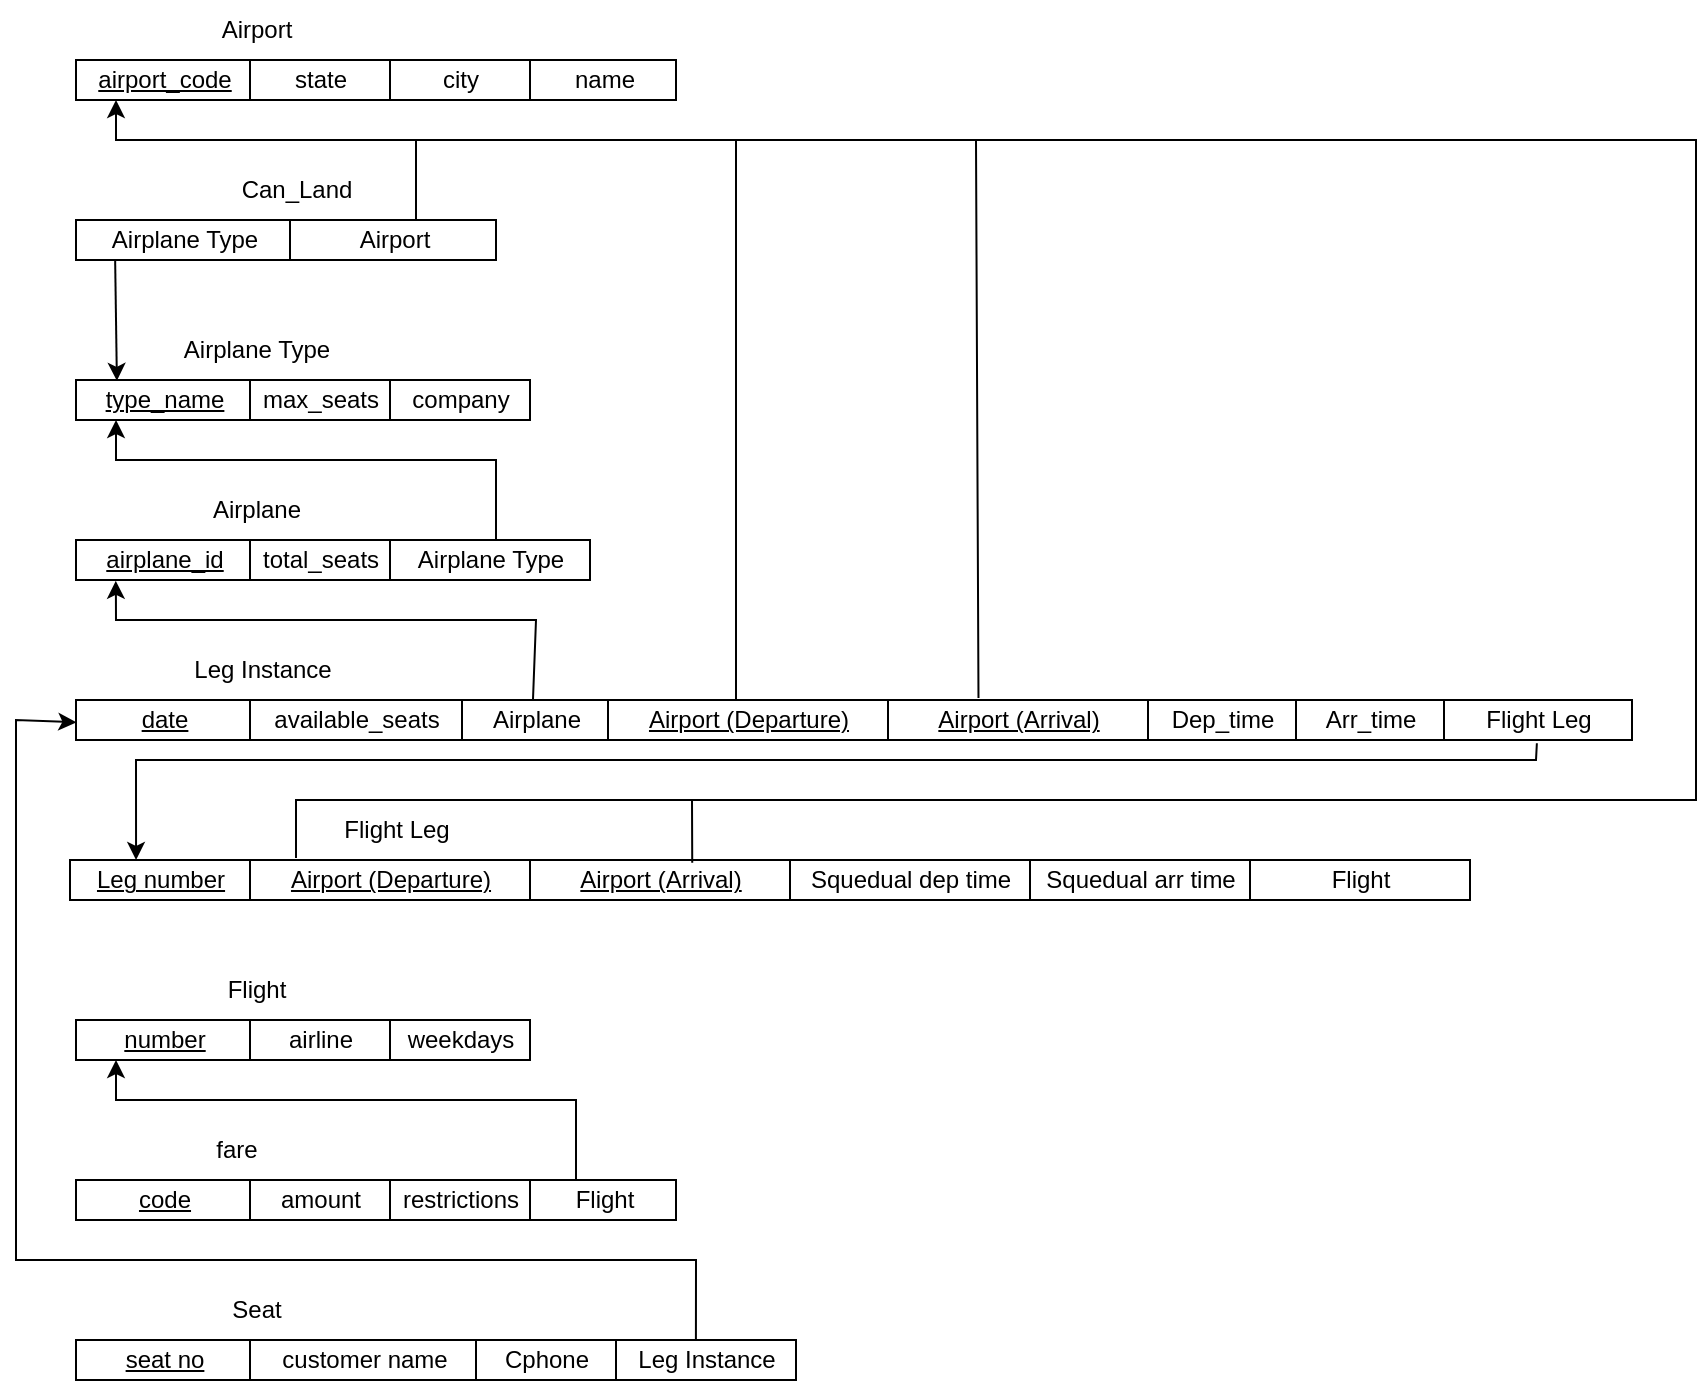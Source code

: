 <mxfile version="21.0.6" type="device"><diagram name="Page-1" id="fc2ac565-0d4e-3f0d-88b0-a54af1634ed7"><mxGraphModel dx="653" dy="724" grid="1" gridSize="10" guides="1" tooltips="1" connect="0" arrows="1" fold="1" page="1" pageScale="1.5" pageWidth="1169" pageHeight="827" background="none" math="0" shadow="0"><root><mxCell id="0" style=";html=1;"/><mxCell id="1" style=";html=1;" parent="0"/><mxCell id="4" value="&lt;u&gt;airport_code&lt;/u&gt;" style="strokeWidth=1;fontStyle=0;html=1;" parent="1" vertex="1"><mxGeometry x="150" y="80" width="87" height="20" as="geometry"/></mxCell><mxCell id="67c90442a009f359-278" value="state" style="strokeWidth=1;fontStyle=0;html=1;" parent="1" vertex="1"><mxGeometry x="237" y="80" width="70" height="20" as="geometry"/></mxCell><mxCell id="67c90442a009f359-279" value="city" style="strokeWidth=1;fontStyle=0;html=1;" parent="1" vertex="1"><mxGeometry x="307" y="80" width="70" height="20" as="geometry"/></mxCell><mxCell id="67c90442a009f359-280" value="name" style="strokeWidth=1;fontStyle=0;html=1;" parent="1" vertex="1"><mxGeometry x="377" y="80" width="73" height="20" as="geometry"/></mxCell><mxCell id="A1rFwDGuA3OKbn6uMzkP-100" value="Airport" style="text;html=1;align=center;verticalAlign=middle;resizable=0;points=[];autosize=1;strokeColor=none;fillColor=none;" parent="1" vertex="1"><mxGeometry x="210" y="50" width="60" height="30" as="geometry"/></mxCell><mxCell id="A1rFwDGuA3OKbn6uMzkP-101" value="Airplane Type" style="strokeWidth=1;fontStyle=0;html=1;" parent="1" vertex="1"><mxGeometry x="150" y="160" width="107" height="20" as="geometry"/></mxCell><mxCell id="A1rFwDGuA3OKbn6uMzkP-102" value="Airport" style="strokeWidth=1;fontStyle=0;html=1;" parent="1" vertex="1"><mxGeometry x="257" y="160" width="103" height="20" as="geometry"/></mxCell><mxCell id="A1rFwDGuA3OKbn6uMzkP-105" value="Can_Land" style="text;html=1;align=center;verticalAlign=middle;resizable=0;points=[];autosize=1;strokeColor=none;fillColor=none;" parent="1" vertex="1"><mxGeometry x="220" y="130" width="80" height="30" as="geometry"/></mxCell><mxCell id="A1rFwDGuA3OKbn6uMzkP-106" value="&lt;u&gt;type_name&lt;/u&gt;" style="strokeWidth=1;fontStyle=0;html=1;" parent="1" vertex="1"><mxGeometry x="150" y="240" width="87" height="20" as="geometry"/></mxCell><mxCell id="A1rFwDGuA3OKbn6uMzkP-107" value="max_seats" style="strokeWidth=1;fontStyle=0;html=1;" parent="1" vertex="1"><mxGeometry x="237" y="240" width="70" height="20" as="geometry"/></mxCell><mxCell id="A1rFwDGuA3OKbn6uMzkP-108" value="company" style="strokeWidth=1;fontStyle=0;html=1;" parent="1" vertex="1"><mxGeometry x="307" y="240" width="70" height="20" as="geometry"/></mxCell><mxCell id="A1rFwDGuA3OKbn6uMzkP-110" value="Airplane Type" style="text;html=1;align=center;verticalAlign=middle;resizable=0;points=[];autosize=1;strokeColor=none;fillColor=none;" parent="1" vertex="1"><mxGeometry x="190" y="210" width="100" height="30" as="geometry"/></mxCell><mxCell id="A1rFwDGuA3OKbn6uMzkP-111" value="&lt;u&gt;airplane_id&lt;/u&gt;" style="strokeWidth=1;fontStyle=0;html=1;" parent="1" vertex="1"><mxGeometry x="150" y="320" width="87" height="20" as="geometry"/></mxCell><mxCell id="A1rFwDGuA3OKbn6uMzkP-112" value="total_seats" style="strokeWidth=1;fontStyle=0;html=1;" parent="1" vertex="1"><mxGeometry x="237" y="320" width="70" height="20" as="geometry"/></mxCell><mxCell id="A1rFwDGuA3OKbn6uMzkP-113" value="Airplane Type" style="strokeWidth=1;fontStyle=0;html=1;" parent="1" vertex="1"><mxGeometry x="307" y="320" width="100" height="20" as="geometry"/></mxCell><mxCell id="A1rFwDGuA3OKbn6uMzkP-114" value="Airplane" style="text;html=1;align=center;verticalAlign=middle;resizable=0;points=[];autosize=1;strokeColor=none;fillColor=none;" parent="1" vertex="1"><mxGeometry x="205" y="290" width="70" height="30" as="geometry"/></mxCell><mxCell id="A1rFwDGuA3OKbn6uMzkP-116" value="&lt;u&gt;Airport (Departure)&lt;/u&gt;" style="strokeWidth=1;fontStyle=0;html=1;" parent="1" vertex="1"><mxGeometry x="237" y="480" width="140" height="20" as="geometry"/></mxCell><mxCell id="A1rFwDGuA3OKbn6uMzkP-118" value="Squedual arr time" style="strokeWidth=1;fontStyle=0;html=1;" parent="1" vertex="1"><mxGeometry x="627" y="480" width="110" height="20" as="geometry"/></mxCell><mxCell id="A1rFwDGuA3OKbn6uMzkP-120" value="Flight Leg" style="text;html=1;align=center;verticalAlign=middle;resizable=0;points=[];autosize=1;strokeColor=none;fillColor=none;" parent="1" vertex="1"><mxGeometry x="270" y="450" width="80" height="30" as="geometry"/></mxCell><mxCell id="A1rFwDGuA3OKbn6uMzkP-121" value="&lt;u&gt;Airport (Arrival)&lt;/u&gt;" style="strokeWidth=1;fontStyle=0;html=1;" parent="1" vertex="1"><mxGeometry x="377" y="480" width="130" height="20" as="geometry"/></mxCell><mxCell id="A1rFwDGuA3OKbn6uMzkP-122" value="Squedual dep time" style="strokeWidth=1;fontStyle=0;html=1;" parent="1" vertex="1"><mxGeometry x="507" y="480" width="120" height="20" as="geometry"/></mxCell><mxCell id="A1rFwDGuA3OKbn6uMzkP-123" value="&lt;u&gt;Leg number&lt;/u&gt;" style="strokeWidth=1;fontStyle=0;html=1;" parent="1" vertex="1"><mxGeometry x="147" y="480" width="90" height="20" as="geometry"/></mxCell><mxCell id="A1rFwDGuA3OKbn6uMzkP-124" value="Flight" style="strokeWidth=1;fontStyle=0;html=1;" parent="1" vertex="1"><mxGeometry x="737" y="480" width="110" height="20" as="geometry"/></mxCell><mxCell id="A1rFwDGuA3OKbn6uMzkP-125" value="&lt;u&gt;number&lt;/u&gt;" style="strokeWidth=1;fontStyle=0;html=1;" parent="1" vertex="1"><mxGeometry x="150" y="560" width="87" height="20" as="geometry"/></mxCell><mxCell id="A1rFwDGuA3OKbn6uMzkP-126" value="airline" style="strokeWidth=1;fontStyle=0;html=1;" parent="1" vertex="1"><mxGeometry x="237" y="560" width="70" height="20" as="geometry"/></mxCell><mxCell id="A1rFwDGuA3OKbn6uMzkP-127" value="weekdays" style="strokeWidth=1;fontStyle=0;html=1;" parent="1" vertex="1"><mxGeometry x="307" y="560" width="70" height="20" as="geometry"/></mxCell><mxCell id="A1rFwDGuA3OKbn6uMzkP-129" value="Flight" style="text;html=1;align=center;verticalAlign=middle;resizable=0;points=[];autosize=1;strokeColor=none;fillColor=none;" parent="1" vertex="1"><mxGeometry x="215" y="530" width="50" height="30" as="geometry"/></mxCell><mxCell id="A1rFwDGuA3OKbn6uMzkP-131" value="&lt;u&gt;code&lt;/u&gt;" style="strokeWidth=1;fontStyle=0;html=1;" parent="1" vertex="1"><mxGeometry x="150" y="640" width="87" height="20" as="geometry"/></mxCell><mxCell id="A1rFwDGuA3OKbn6uMzkP-132" value="amount" style="strokeWidth=1;fontStyle=0;html=1;" parent="1" vertex="1"><mxGeometry x="237" y="640" width="70" height="20" as="geometry"/></mxCell><mxCell id="A1rFwDGuA3OKbn6uMzkP-133" value="restrictions" style="strokeWidth=1;fontStyle=0;html=1;" parent="1" vertex="1"><mxGeometry x="307" y="640" width="70" height="20" as="geometry"/></mxCell><mxCell id="A1rFwDGuA3OKbn6uMzkP-134" value="Flight" style="strokeWidth=1;fontStyle=0;html=1;" parent="1" vertex="1"><mxGeometry x="377" y="640" width="73" height="20" as="geometry"/></mxCell><mxCell id="A1rFwDGuA3OKbn6uMzkP-135" value="fare" style="text;html=1;align=center;verticalAlign=middle;resizable=0;points=[];autosize=1;strokeColor=none;fillColor=none;" parent="1" vertex="1"><mxGeometry x="210" y="610" width="40" height="30" as="geometry"/></mxCell><mxCell id="A1rFwDGuA3OKbn6uMzkP-136" value="" style="endArrow=classic;html=1;rounded=0;" parent="1" edge="1"><mxGeometry width="50" height="50" relative="1" as="geometry"><mxPoint x="400" y="640" as="sourcePoint"/><mxPoint x="170" y="580" as="targetPoint"/><Array as="points"><mxPoint x="400" y="600"/><mxPoint x="170" y="600"/></Array></mxGeometry></mxCell><mxCell id="A1rFwDGuA3OKbn6uMzkP-137" value="&lt;u&gt;date&lt;/u&gt;" style="strokeWidth=1;fontStyle=0;html=1;" parent="1" vertex="1"><mxGeometry x="150" y="400" width="87" height="20" as="geometry"/></mxCell><mxCell id="A1rFwDGuA3OKbn6uMzkP-138" value="available_seats" style="strokeWidth=1;fontStyle=0;html=1;" parent="1" vertex="1"><mxGeometry x="237" y="400" width="106" height="20" as="geometry"/></mxCell><mxCell id="A1rFwDGuA3OKbn6uMzkP-140" value="Airplane" style="strokeWidth=1;fontStyle=0;html=1;" parent="1" vertex="1"><mxGeometry x="343" y="400" width="73" height="20" as="geometry"/></mxCell><mxCell id="A1rFwDGuA3OKbn6uMzkP-141" value="Leg Instance" style="text;html=1;align=center;verticalAlign=middle;resizable=0;points=[];autosize=1;strokeColor=none;fillColor=none;" parent="1" vertex="1"><mxGeometry x="198" y="370" width="90" height="30" as="geometry"/></mxCell><mxCell id="A1rFwDGuA3OKbn6uMzkP-143" value="&lt;u&gt;Airport (Departure)&lt;/u&gt;" style="strokeWidth=1;fontStyle=0;html=1;" parent="1" vertex="1"><mxGeometry x="416" y="400" width="140" height="20" as="geometry"/></mxCell><mxCell id="A1rFwDGuA3OKbn6uMzkP-144" value="&lt;u&gt;Airport (Arrival)&lt;/u&gt;" style="strokeWidth=1;fontStyle=0;html=1;" parent="1" vertex="1"><mxGeometry x="556" y="400" width="130" height="20" as="geometry"/></mxCell><mxCell id="A1rFwDGuA3OKbn6uMzkP-146" value="" style="endArrow=none;html=1;rounded=0;entryX=0.624;entryY=0.071;entryDx=0;entryDy=0;entryPerimeter=0;" parent="1" target="A1rFwDGuA3OKbn6uMzkP-121" edge="1"><mxGeometry width="50" height="50" relative="1" as="geometry"><mxPoint x="600" y="120" as="sourcePoint"/><mxPoint x="80" y="670" as="targetPoint"/><Array as="points"><mxPoint x="960" y="120"/><mxPoint x="960" y="450"/><mxPoint x="458" y="450"/></Array></mxGeometry></mxCell><mxCell id="A1rFwDGuA3OKbn6uMzkP-149" value="Flight Leg" style="strokeWidth=1;fontStyle=0;html=1;" parent="1" vertex="1"><mxGeometry x="834" y="400" width="94" height="20" as="geometry"/></mxCell><mxCell id="A1rFwDGuA3OKbn6uMzkP-151" value="&lt;u&gt;seat no&lt;/u&gt;" style="strokeWidth=1;fontStyle=0;html=1;" parent="1" vertex="1"><mxGeometry x="150" y="720" width="87" height="20" as="geometry"/></mxCell><mxCell id="A1rFwDGuA3OKbn6uMzkP-152" value="customer name" style="strokeWidth=1;fontStyle=0;html=1;" parent="1" vertex="1"><mxGeometry x="237" y="720" width="113" height="20" as="geometry"/></mxCell><mxCell id="A1rFwDGuA3OKbn6uMzkP-153" value="Cphone" style="strokeWidth=1;fontStyle=0;html=1;" parent="1" vertex="1"><mxGeometry x="350" y="720" width="70" height="20" as="geometry"/></mxCell><mxCell id="A1rFwDGuA3OKbn6uMzkP-154" value="Seat" style="text;html=1;align=center;verticalAlign=middle;resizable=0;points=[];autosize=1;strokeColor=none;fillColor=none;" parent="1" vertex="1"><mxGeometry x="215" y="690" width="50" height="30" as="geometry"/></mxCell><mxCell id="A1rFwDGuA3OKbn6uMzkP-156" value="Leg Instance" style="strokeWidth=1;fontStyle=0;html=1;" parent="1" vertex="1"><mxGeometry x="420" y="720" width="90" height="20" as="geometry"/></mxCell><mxCell id="XezFriENsJc9C7-5RRW9-4" value="" style="endArrow=classic;html=1;rounded=0;exitX=0.183;exitY=1.019;exitDx=0;exitDy=0;exitPerimeter=0;entryX=0.235;entryY=0.019;entryDx=0;entryDy=0;entryPerimeter=0;" edge="1" parent="1" source="A1rFwDGuA3OKbn6uMzkP-101" target="A1rFwDGuA3OKbn6uMzkP-106"><mxGeometry width="50" height="50" relative="1" as="geometry"><mxPoint x="630" y="210" as="sourcePoint"/><mxPoint x="170" y="230" as="targetPoint"/></mxGeometry></mxCell><mxCell id="XezFriENsJc9C7-5RRW9-5" value="" style="endArrow=classic;html=1;rounded=0;" edge="1" parent="1"><mxGeometry width="50" height="50" relative="1" as="geometry"><mxPoint x="320" y="160" as="sourcePoint"/><mxPoint x="170" y="100" as="targetPoint"/><Array as="points"><mxPoint x="320" y="120"/><mxPoint x="170" y="120"/></Array></mxGeometry></mxCell><mxCell id="XezFriENsJc9C7-5RRW9-6" value="" style="endArrow=classic;html=1;rounded=0;entryX=0.23;entryY=1;entryDx=0;entryDy=0;entryPerimeter=0;" edge="1" parent="1" target="A1rFwDGuA3OKbn6uMzkP-106"><mxGeometry width="50" height="50" relative="1" as="geometry"><mxPoint x="360" y="320" as="sourcePoint"/><mxPoint x="180" y="270" as="targetPoint"/><Array as="points"><mxPoint x="360" y="280"/><mxPoint x="170" y="280"/></Array></mxGeometry></mxCell><mxCell id="XezFriENsJc9C7-5RRW9-7" value="" style="endArrow=classic;html=1;rounded=0;exitX=0.486;exitY=0.008;exitDx=0;exitDy=0;exitPerimeter=0;entryX=0.229;entryY=1.021;entryDx=0;entryDy=0;entryPerimeter=0;" edge="1" parent="1" source="A1rFwDGuA3OKbn6uMzkP-140" target="A1rFwDGuA3OKbn6uMzkP-111"><mxGeometry width="50" height="50" relative="1" as="geometry"><mxPoint x="570" y="280" as="sourcePoint"/><mxPoint x="620" y="230" as="targetPoint"/><Array as="points"><mxPoint x="380" y="360"/><mxPoint x="170" y="360"/></Array></mxGeometry></mxCell><mxCell id="XezFriENsJc9C7-5RRW9-8" value="" style="endArrow=none;html=1;rounded=0;" edge="1" parent="1"><mxGeometry width="50" height="50" relative="1" as="geometry"><mxPoint x="480" y="400" as="sourcePoint"/><mxPoint x="320" y="120" as="targetPoint"/><Array as="points"><mxPoint x="480" y="120"/></Array></mxGeometry></mxCell><mxCell id="XezFriENsJc9C7-5RRW9-9" value="" style="endArrow=none;html=1;rounded=0;exitX=0.348;exitY=-0.05;exitDx=0;exitDy=0;exitPerimeter=0;" edge="1" parent="1" source="A1rFwDGuA3OKbn6uMzkP-144"><mxGeometry width="50" height="50" relative="1" as="geometry"><mxPoint x="670" y="260" as="sourcePoint"/><mxPoint x="480" y="120" as="targetPoint"/><Array as="points"><mxPoint x="600" y="120"/></Array></mxGeometry></mxCell><mxCell id="XezFriENsJc9C7-5RRW9-10" value="" style="endArrow=none;html=1;rounded=0;" edge="1" parent="1"><mxGeometry width="50" height="50" relative="1" as="geometry"><mxPoint x="260" y="479" as="sourcePoint"/><mxPoint x="460" y="450" as="targetPoint"/><Array as="points"><mxPoint x="260" y="450"/></Array></mxGeometry></mxCell><mxCell id="XezFriENsJc9C7-5RRW9-13" value="" style="endArrow=classic;html=1;rounded=0;exitX=0.444;exitY=0;exitDx=0;exitDy=0;exitPerimeter=0;entryX=0.002;entryY=0.558;entryDx=0;entryDy=0;entryPerimeter=0;" edge="1" parent="1" source="A1rFwDGuA3OKbn6uMzkP-156" target="A1rFwDGuA3OKbn6uMzkP-137"><mxGeometry width="50" height="50" relative="1" as="geometry"><mxPoint x="550" y="610" as="sourcePoint"/><mxPoint x="600" y="560" as="targetPoint"/><Array as="points"><mxPoint x="460" y="680"/><mxPoint x="120" y="680"/><mxPoint x="120" y="410"/></Array></mxGeometry></mxCell><mxCell id="XezFriENsJc9C7-5RRW9-14" value="Dep_time" style="strokeWidth=1;fontStyle=0;html=1;" vertex="1" parent="1"><mxGeometry x="686" y="400" width="74" height="20" as="geometry"/></mxCell><mxCell id="XezFriENsJc9C7-5RRW9-15" value="Arr_time" style="strokeWidth=1;fontStyle=0;html=1;" vertex="1" parent="1"><mxGeometry x="760" y="400" width="74" height="20" as="geometry"/></mxCell><mxCell id="XezFriENsJc9C7-5RRW9-16" value="" style="endArrow=classic;html=1;rounded=0;exitX=0.494;exitY=1.081;exitDx=0;exitDy=0;exitPerimeter=0;entryX=0.367;entryY=0;entryDx=0;entryDy=0;entryPerimeter=0;" edge="1" parent="1" source="A1rFwDGuA3OKbn6uMzkP-149" target="A1rFwDGuA3OKbn6uMzkP-123"><mxGeometry width="50" height="50" relative="1" as="geometry"><mxPoint x="880" y="440" as="sourcePoint"/><mxPoint x="930" y="390" as="targetPoint"/><Array as="points"><mxPoint x="880" y="430"/><mxPoint x="790" y="430"/><mxPoint x="360" y="430"/><mxPoint x="180" y="430"/></Array></mxGeometry></mxCell></root></mxGraphModel></diagram></mxfile>